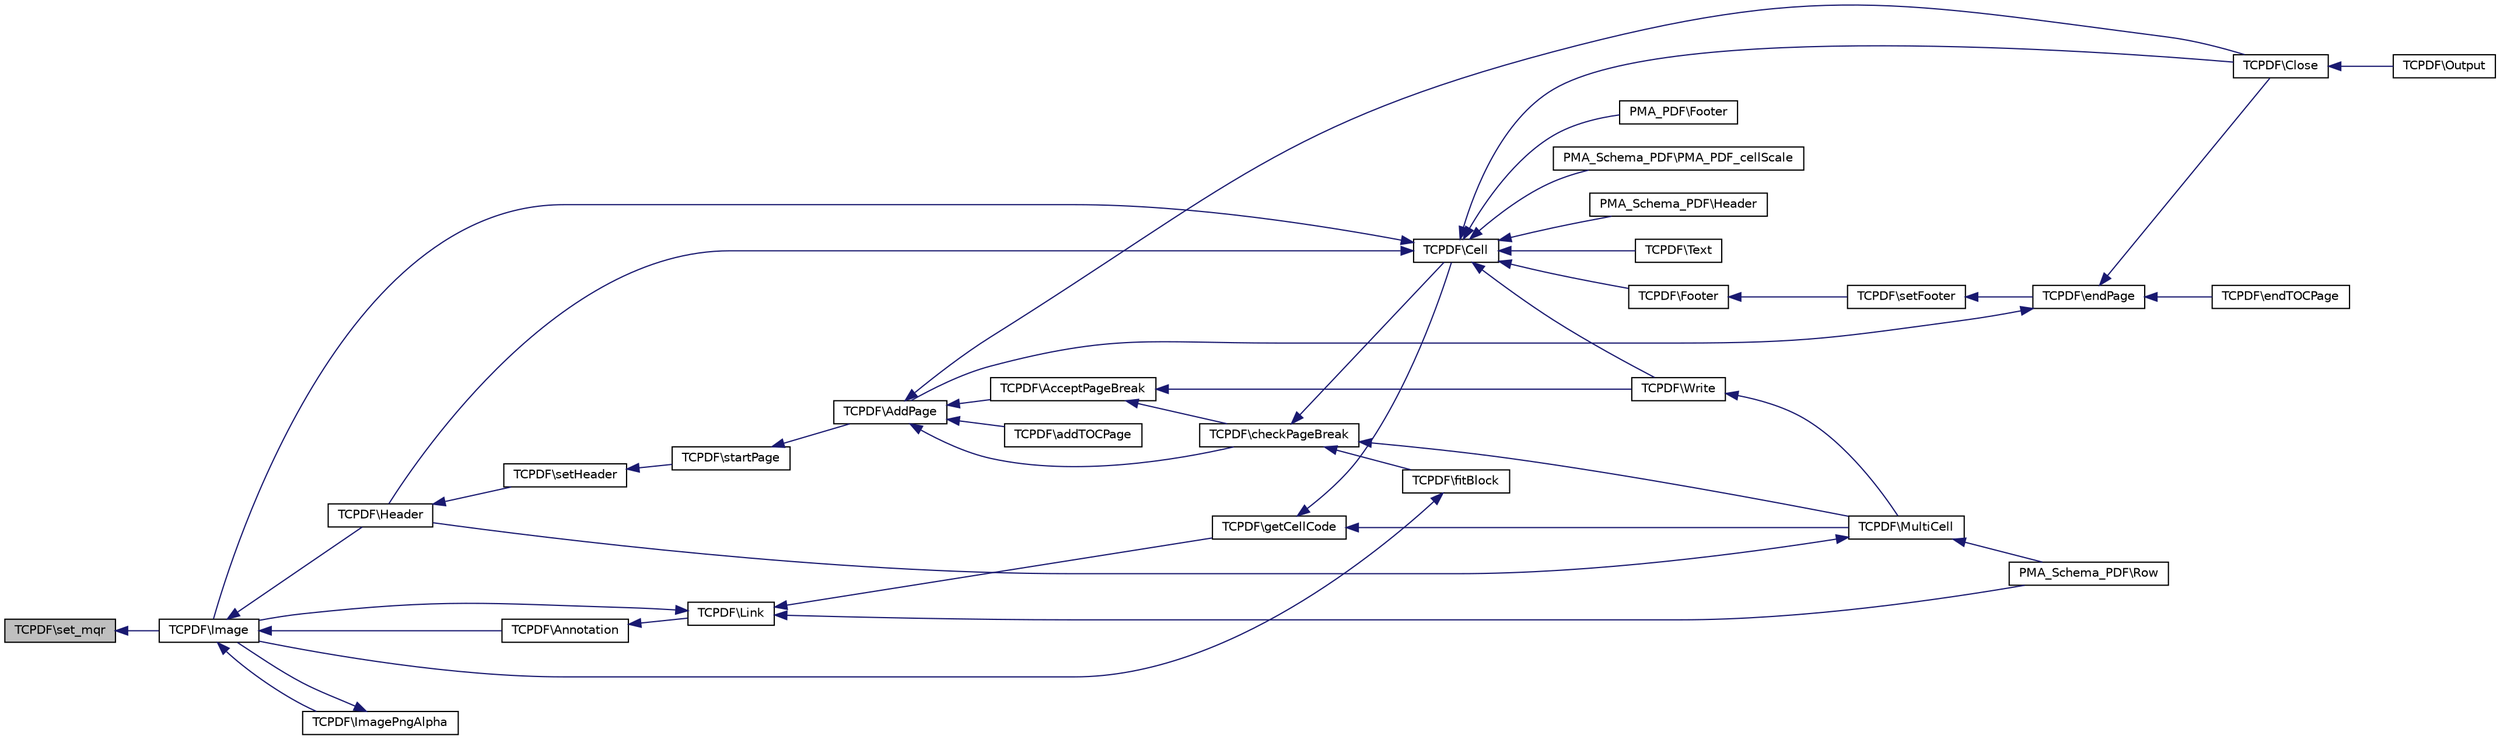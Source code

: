 digraph G
{
  edge [fontname="Helvetica",fontsize="10",labelfontname="Helvetica",labelfontsize="10"];
  node [fontname="Helvetica",fontsize="10",shape=record];
  rankdir="LR";
  Node1 [label="TCPDF\\set_mqr",height=0.2,width=0.4,color="black", fillcolor="grey75", style="filled" fontcolor="black"];
  Node1 -> Node2 [dir="back",color="midnightblue",fontsize="10",style="solid",fontname="Helvetica"];
  Node2 [label="TCPDF\\Image",height=0.2,width=0.4,color="black", fillcolor="white", style="filled",URL="$classTCPDF.html#a714c2bee7d6b39d4d6d304540c761352",tooltip="Puts an image in the page."];
  Node2 -> Node3 [dir="back",color="midnightblue",fontsize="10",style="solid",fontname="Helvetica"];
  Node3 [label="TCPDF\\Header",height=0.2,width=0.4,color="black", fillcolor="white", style="filled",URL="$classTCPDF.html#a553f8a9bbb5301f983ebfd64544cb7a8",tooltip="This method is used to render the page header."];
  Node3 -> Node4 [dir="back",color="midnightblue",fontsize="10",style="solid",fontname="Helvetica"];
  Node4 [label="TCPDF\\setHeader",height=0.2,width=0.4,color="black", fillcolor="white", style="filled",URL="$classTCPDF.html#a9e36d6b325764815dd652636ece7eead",tooltip="This method is used to render the page header."];
  Node4 -> Node5 [dir="back",color="midnightblue",fontsize="10",style="solid",fontname="Helvetica"];
  Node5 [label="TCPDF\\startPage",height=0.2,width=0.4,color="black", fillcolor="white", style="filled",URL="$classTCPDF.html#a02c319c0adc5a464351d428ae4602aae",tooltip="Starts a new page to the document."];
  Node5 -> Node6 [dir="back",color="midnightblue",fontsize="10",style="solid",fontname="Helvetica"];
  Node6 [label="TCPDF\\AddPage",height=0.2,width=0.4,color="black", fillcolor="white", style="filled",URL="$classTCPDF.html#a5171e20b366b74523709d84c349c1ced",tooltip="Adds a new page to the document."];
  Node6 -> Node7 [dir="back",color="midnightblue",fontsize="10",style="solid",fontname="Helvetica"];
  Node7 [label="TCPDF\\Close",height=0.2,width=0.4,color="black", fillcolor="white", style="filled",URL="$classTCPDF.html#a2ea842192062587293c25981098c820c",tooltip="Terminates the PDF document."];
  Node7 -> Node8 [dir="back",color="midnightblue",fontsize="10",style="solid",fontname="Helvetica"];
  Node8 [label="TCPDF\\Output",height=0.2,width=0.4,color="black", fillcolor="white", style="filled",URL="$classTCPDF.html#a3d6dcb62298ec9d42e9125ee2f5b23a1",tooltip="Send the document to a given destination: string, local file or browser."];
  Node6 -> Node9 [dir="back",color="midnightblue",fontsize="10",style="solid",fontname="Helvetica"];
  Node9 [label="TCPDF\\addTOCPage",height=0.2,width=0.4,color="black", fillcolor="white", style="filled",URL="$classTCPDF.html#ad5303676c4d5a355672dd599eb263a50",tooltip="Adds a new TOC (Table Of Content) page to the document."];
  Node6 -> Node10 [dir="back",color="midnightblue",fontsize="10",style="solid",fontname="Helvetica"];
  Node10 [label="TCPDF\\AcceptPageBreak",height=0.2,width=0.4,color="black", fillcolor="white", style="filled",URL="$classTCPDF.html#aa24046de2993933f62d60a2936a22970",tooltip="Whenever a page break condition is met, the method is called, and the break is issued or not dependin..."];
  Node10 -> Node11 [dir="back",color="midnightblue",fontsize="10",style="solid",fontname="Helvetica"];
  Node11 [label="TCPDF\\checkPageBreak",height=0.2,width=0.4,color="black", fillcolor="white", style="filled",URL="$classTCPDF.html#a9e8e4b4d75485b8f1e3aa2133a811e50",tooltip="Add page if needed."];
  Node11 -> Node12 [dir="back",color="midnightblue",fontsize="10",style="solid",fontname="Helvetica"];
  Node12 [label="TCPDF\\Cell",height=0.2,width=0.4,color="black", fillcolor="white", style="filled",URL="$classTCPDF.html#a33b265e5eb3e4d1d4fedfe29f8166f31",tooltip="Prints a cell (rectangular area) with optional borders, background color and character string..."];
  Node12 -> Node13 [dir="back",color="midnightblue",fontsize="10",style="solid",fontname="Helvetica"];
  Node13 [label="PMA_PDF\\Footer",height=0.2,width=0.4,color="black", fillcolor="white", style="filled",URL="$classPMA__PDF.html#a4e445e31fe96417390cf0c0c30a79e52",tooltip="This function must be named &quot;Footer&quot; to work with the TCPDF library."];
  Node12 -> Node14 [dir="back",color="midnightblue",fontsize="10",style="solid",fontname="Helvetica"];
  Node14 [label="PMA_Schema_PDF\\PMA_PDF_cellScale",height=0.2,width=0.4,color="black", fillcolor="white", style="filled",URL="$classPMA__Schema__PDF.html#a37501090b2b0aa83dc4856b1f4599c73",tooltip="Outputs a scaled cell."];
  Node12 -> Node15 [dir="back",color="midnightblue",fontsize="10",style="solid",fontname="Helvetica"];
  Node15 [label="PMA_Schema_PDF\\Header",height=0.2,width=0.4,color="black", fillcolor="white", style="filled",URL="$classPMA__Schema__PDF.html#aefdd44d7af2b60a0cfd597786c6bb1d1",tooltip="This method is used to render the page header."];
  Node12 -> Node7 [dir="back",color="midnightblue",fontsize="10",style="solid",fontname="Helvetica"];
  Node12 -> Node3 [dir="back",color="midnightblue",fontsize="10",style="solid",fontname="Helvetica"];
  Node12 -> Node16 [dir="back",color="midnightblue",fontsize="10",style="solid",fontname="Helvetica"];
  Node16 [label="TCPDF\\Footer",height=0.2,width=0.4,color="black", fillcolor="white", style="filled",URL="$classTCPDF.html#ae40eff8871e1deebf4bea96de4d8a3e4",tooltip="This method is used to render the page footer."];
  Node16 -> Node17 [dir="back",color="midnightblue",fontsize="10",style="solid",fontname="Helvetica"];
  Node17 [label="TCPDF\\setFooter",height=0.2,width=0.4,color="black", fillcolor="white", style="filled",URL="$classTCPDF.html#a7b0675e51b6f7ab3e4730feef3c86fb5",tooltip="This method is used to render the page footer."];
  Node17 -> Node18 [dir="back",color="midnightblue",fontsize="10",style="solid",fontname="Helvetica"];
  Node18 [label="TCPDF\\endPage",height=0.2,width=0.4,color="black", fillcolor="white", style="filled",URL="$classTCPDF.html#a79a37b42b7c47e3ec1f5f150129d3b3c",tooltip="Terminate the current page."];
  Node18 -> Node7 [dir="back",color="midnightblue",fontsize="10",style="solid",fontname="Helvetica"];
  Node18 -> Node19 [dir="back",color="midnightblue",fontsize="10",style="solid",fontname="Helvetica"];
  Node19 [label="TCPDF\\endTOCPage",height=0.2,width=0.4,color="black", fillcolor="white", style="filled",URL="$classTCPDF.html#a02a272341e600d3c69836d1a564d29e0",tooltip="Terminate the current TOC (Table Of Content) page."];
  Node18 -> Node6 [dir="back",color="midnightblue",fontsize="10",style="solid",fontname="Helvetica"];
  Node12 -> Node20 [dir="back",color="midnightblue",fontsize="10",style="solid",fontname="Helvetica"];
  Node20 [label="TCPDF\\Text",height=0.2,width=0.4,color="black", fillcolor="white", style="filled",URL="$classTCPDF.html#abf1daa47cbb1f2abe310d19124a1e35e",tooltip="Prints a text cell at the specified position."];
  Node12 -> Node21 [dir="back",color="midnightblue",fontsize="10",style="solid",fontname="Helvetica"];
  Node21 [label="TCPDF\\Write",height=0.2,width=0.4,color="black", fillcolor="white", style="filled",URL="$classTCPDF.html#a6669ae88090963e9487d0388c7577dc9",tooltip="This method prints text from the current position."];
  Node21 -> Node22 [dir="back",color="midnightblue",fontsize="10",style="solid",fontname="Helvetica"];
  Node22 [label="TCPDF\\MultiCell",height=0.2,width=0.4,color="black", fillcolor="white", style="filled",URL="$classTCPDF.html#aa81d4b585de305c054760ec983ed3ece",tooltip="This method allows printing text with line breaks."];
  Node22 -> Node23 [dir="back",color="midnightblue",fontsize="10",style="solid",fontname="Helvetica"];
  Node23 [label="PMA_Schema_PDF\\Row",height=0.2,width=0.4,color="black", fillcolor="white", style="filled",URL="$classPMA__Schema__PDF.html#a0e923e10c0fed8fe57e2436ceb51ccf2"];
  Node22 -> Node3 [dir="back",color="midnightblue",fontsize="10",style="solid",fontname="Helvetica"];
  Node12 -> Node2 [dir="back",color="midnightblue",fontsize="10",style="solid",fontname="Helvetica"];
  Node11 -> Node22 [dir="back",color="midnightblue",fontsize="10",style="solid",fontname="Helvetica"];
  Node11 -> Node24 [dir="back",color="midnightblue",fontsize="10",style="solid",fontname="Helvetica"];
  Node24 [label="TCPDF\\fitBlock",height=0.2,width=0.4,color="black", fillcolor="white", style="filled",URL="$classTCPDF.html#af1db92d221fd87c76d7c607f32266d0a",tooltip="Set the block dimensions accounting for page breaks and page/column fitting."];
  Node24 -> Node2 [dir="back",color="midnightblue",fontsize="10",style="solid",fontname="Helvetica"];
  Node10 -> Node21 [dir="back",color="midnightblue",fontsize="10",style="solid",fontname="Helvetica"];
  Node6 -> Node11 [dir="back",color="midnightblue",fontsize="10",style="solid",fontname="Helvetica"];
  Node2 -> Node25 [dir="back",color="midnightblue",fontsize="10",style="solid",fontname="Helvetica"];
  Node25 [label="TCPDF\\Annotation",height=0.2,width=0.4,color="black", fillcolor="white", style="filled",URL="$classTCPDF.html#a6b05e14a0ff7b12eb78f884cabd69e9b",tooltip="Puts a markup annotation on a rectangular area of the page."];
  Node25 -> Node26 [dir="back",color="midnightblue",fontsize="10",style="solid",fontname="Helvetica"];
  Node26 [label="TCPDF\\Link",height=0.2,width=0.4,color="black", fillcolor="white", style="filled",URL="$classTCPDF.html#ab87bf1826384fbfe30eb499d42f1d994",tooltip="Puts a link on a rectangular area of the page."];
  Node26 -> Node23 [dir="back",color="midnightblue",fontsize="10",style="solid",fontname="Helvetica"];
  Node26 -> Node27 [dir="back",color="midnightblue",fontsize="10",style="solid",fontname="Helvetica"];
  Node27 [label="TCPDF\\getCellCode",height=0.2,width=0.4,color="black", fillcolor="white", style="filled",URL="$classTCPDF.html#aa064c22c3ff653664433fc4e05fa8efc",tooltip="Returns the PDF string code to print a cell (rectangular area) with optional borders, background color and character string."];
  Node27 -> Node12 [dir="back",color="midnightblue",fontsize="10",style="solid",fontname="Helvetica"];
  Node27 -> Node22 [dir="back",color="midnightblue",fontsize="10",style="solid",fontname="Helvetica"];
  Node26 -> Node2 [dir="back",color="midnightblue",fontsize="10",style="solid",fontname="Helvetica"];
  Node2 -> Node28 [dir="back",color="midnightblue",fontsize="10",style="solid",fontname="Helvetica"];
  Node28 [label="TCPDF\\ImagePngAlpha",height=0.2,width=0.4,color="black", fillcolor="white", style="filled",URL="$classTCPDF.html#a63318e9e32a06621bb98c59cd660a835",tooltip="Extract info from a PNG image with alpha channel using the GD library."];
  Node28 -> Node2 [dir="back",color="midnightblue",fontsize="10",style="solid",fontname="Helvetica"];
}
